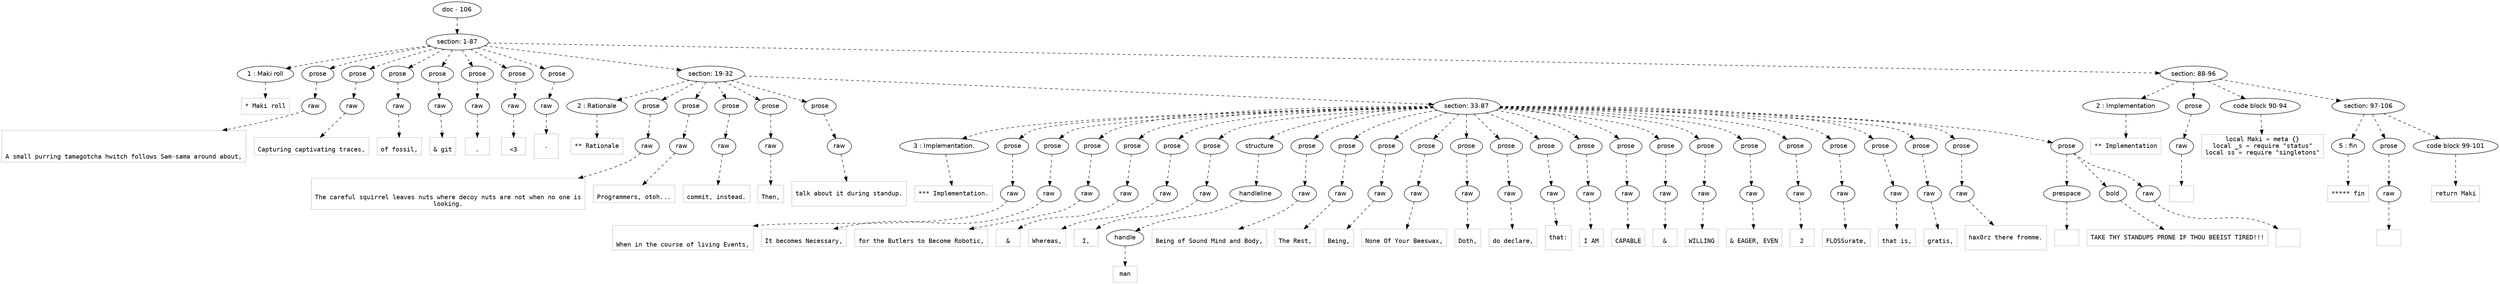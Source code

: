 digraph lpegNode {

node [fontname=Helvetica]
edge [style=dashed]

doc_0 [label="doc - 106"]


doc_0 -> { section_1}
{rank=same; section_1}

section_1 [label="section: 1-87"]


// END RANK doc_0

section_1 -> { header_2 prose_3 prose_4 prose_5 prose_6 prose_7 prose_8 prose_9 section_10 section_11}
{rank=same; header_2 prose_3 prose_4 prose_5 prose_6 prose_7 prose_8 prose_9 section_10 section_11}

header_2 [label="1 : Maki roll"]

prose_3 [label="prose"]

prose_4 [label="prose"]

prose_5 [label="prose"]

prose_6 [label="prose"]

prose_7 [label="prose"]

prose_8 [label="prose"]

prose_9 [label="prose"]

section_10 [label="section: 19-32"]

section_11 [label="section: 88-96"]


// END RANK section_1

header_2 -> leaf_12
leaf_12  [color=Gray,shape=rectangle,fontname=Inconsolata,label="* Maki roll"]
// END RANK header_2

prose_3 -> { raw_13}
{rank=same; raw_13}

raw_13 [label="raw"]


// END RANK prose_3

raw_13 -> leaf_14
leaf_14  [color=Gray,shape=rectangle,fontname=Inconsolata,label="


A small purring tamagotcha hwitch follows Sam-sama around about,
"]
// END RANK raw_13

prose_4 -> { raw_15}
{rank=same; raw_15}

raw_15 [label="raw"]


// END RANK prose_4

raw_15 -> leaf_16
leaf_16  [color=Gray,shape=rectangle,fontname=Inconsolata,label="
Capturing captivating traces,
"]
// END RANK raw_15

prose_5 -> { raw_17}
{rank=same; raw_17}

raw_17 [label="raw"]


// END RANK prose_5

raw_17 -> leaf_18
leaf_18  [color=Gray,shape=rectangle,fontname=Inconsolata,label="
of fossil,
"]
// END RANK raw_17

prose_6 -> { raw_19}
{rank=same; raw_19}

raw_19 [label="raw"]


// END RANK prose_6

raw_19 -> leaf_20
leaf_20  [color=Gray,shape=rectangle,fontname=Inconsolata,label="
& git
"]
// END RANK raw_19

prose_7 -> { raw_21}
{rank=same; raw_21}

raw_21 [label="raw"]


// END RANK prose_7

raw_21 -> leaf_22
leaf_22  [color=Gray,shape=rectangle,fontname=Inconsolata,label="
.
"]
// END RANK raw_21

prose_8 -> { raw_23}
{rank=same; raw_23}

raw_23 [label="raw"]


// END RANK prose_8

raw_23 -> leaf_24
leaf_24  [color=Gray,shape=rectangle,fontname=Inconsolata,label="
<3
"]
// END RANK raw_23

prose_9 -> { raw_25}
{rank=same; raw_25}

raw_25 [label="raw"]


// END RANK prose_9

raw_25 -> leaf_26
leaf_26  [color=Gray,shape=rectangle,fontname=Inconsolata,label="
.

"]
// END RANK raw_25

section_10 -> { header_27 prose_28 prose_29 prose_30 prose_31 prose_32 section_33}
{rank=same; header_27 prose_28 prose_29 prose_30 prose_31 prose_32 section_33}

header_27 [label="2 : Rationale"]

prose_28 [label="prose"]

prose_29 [label="prose"]

prose_30 [label="prose"]

prose_31 [label="prose"]

prose_32 [label="prose"]

section_33 [label="section: 33-87"]


// END RANK section_10

header_27 -> leaf_34
leaf_34  [color=Gray,shape=rectangle,fontname=Inconsolata,label="** Rationale"]
// END RANK header_27

prose_28 -> { raw_35}
{rank=same; raw_35}

raw_35 [label="raw"]


// END RANK prose_28

raw_35 -> leaf_36
leaf_36  [color=Gray,shape=rectangle,fontname=Inconsolata,label="

The careful squirrel leaves nuts where decoy nuts are not when no one is
looking.
"]
// END RANK raw_35

prose_29 -> { raw_37}
{rank=same; raw_37}

raw_37 [label="raw"]


// END RANK prose_29

raw_37 -> leaf_38
leaf_38  [color=Gray,shape=rectangle,fontname=Inconsolata,label="
Programmers, otoh...
"]
// END RANK raw_37

prose_30 -> { raw_39}
{rank=same; raw_39}

raw_39 [label="raw"]


// END RANK prose_30

raw_39 -> leaf_40
leaf_40  [color=Gray,shape=rectangle,fontname=Inconsolata,label="
commit, instead.
"]
// END RANK raw_39

prose_31 -> { raw_41}
{rank=same; raw_41}

raw_41 [label="raw"]


// END RANK prose_31

raw_41 -> leaf_42
leaf_42  [color=Gray,shape=rectangle,fontname=Inconsolata,label="
Then,
"]
// END RANK raw_41

prose_32 -> { raw_43}
{rank=same; raw_43}

raw_43 [label="raw"]


// END RANK prose_32

raw_43 -> leaf_44
leaf_44  [color=Gray,shape=rectangle,fontname=Inconsolata,label="
talk about it during standup.

"]
// END RANK raw_43

section_33 -> { header_45 prose_46 prose_47 prose_48 prose_49 prose_50 prose_51 structure_52 prose_53 prose_54 prose_55 prose_56 prose_57 prose_58 prose_59 prose_60 prose_61 prose_62 prose_63 prose_64 prose_65 prose_66 prose_67 prose_68 prose_69 prose_70}
{rank=same; header_45 prose_46 prose_47 prose_48 prose_49 prose_50 prose_51 structure_52 prose_53 prose_54 prose_55 prose_56 prose_57 prose_58 prose_59 prose_60 prose_61 prose_62 prose_63 prose_64 prose_65 prose_66 prose_67 prose_68 prose_69 prose_70}

header_45 [label="3 : Implementation."]

prose_46 [label="prose"]

prose_47 [label="prose"]

prose_48 [label="prose"]

prose_49 [label="prose"]

prose_50 [label="prose"]

prose_51 [label="prose"]

structure_52 [label="structure"]

prose_53 [label="prose"]

prose_54 [label="prose"]

prose_55 [label="prose"]

prose_56 [label="prose"]

prose_57 [label="prose"]

prose_58 [label="prose"]

prose_59 [label="prose"]

prose_60 [label="prose"]

prose_61 [label="prose"]

prose_62 [label="prose"]

prose_63 [label="prose"]

prose_64 [label="prose"]

prose_65 [label="prose"]

prose_66 [label="prose"]

prose_67 [label="prose"]

prose_68 [label="prose"]

prose_69 [label="prose"]

prose_70 [label="prose"]


// END RANK section_33

header_45 -> leaf_71
leaf_71  [color=Gray,shape=rectangle,fontname=Inconsolata,label="*** Implementation."]
// END RANK header_45

prose_46 -> { raw_72}
{rank=same; raw_72}

raw_72 [label="raw"]


// END RANK prose_46

raw_72 -> leaf_73
leaf_73  [color=Gray,shape=rectangle,fontname=Inconsolata,label="

When in the course of living Events,
"]
// END RANK raw_72

prose_47 -> { raw_74}
{rank=same; raw_74}

raw_74 [label="raw"]


// END RANK prose_47

raw_74 -> leaf_75
leaf_75  [color=Gray,shape=rectangle,fontname=Inconsolata,label="
It becomes Necessary,
"]
// END RANK raw_74

prose_48 -> { raw_76}
{rank=same; raw_76}

raw_76 [label="raw"]


// END RANK prose_48

raw_76 -> leaf_77
leaf_77  [color=Gray,shape=rectangle,fontname=Inconsolata,label="
for the Butlers to Become Robotic,
"]
// END RANK raw_76

prose_49 -> { raw_78}
{rank=same; raw_78}

raw_78 [label="raw"]


// END RANK prose_49

raw_78 -> leaf_79
leaf_79  [color=Gray,shape=rectangle,fontname=Inconsolata,label="
&
"]
// END RANK raw_78

prose_50 -> { raw_80}
{rank=same; raw_80}

raw_80 [label="raw"]


// END RANK prose_50

raw_80 -> leaf_81
leaf_81  [color=Gray,shape=rectangle,fontname=Inconsolata,label="
Whereas,
"]
// END RANK raw_80

prose_51 -> { raw_82}
{rank=same; raw_82}

raw_82 [label="raw"]


// END RANK prose_51

raw_82 -> leaf_83
leaf_83  [color=Gray,shape=rectangle,fontname=Inconsolata,label="
I,
"]
// END RANK raw_82

structure_52 -> { handleline_84}
{rank=same; handleline_84}

handleline_84 [label="handleline"]


// END RANK structure_52

handleline_84 -> { handle_85}
{rank=same; handle_85}

handle_85 [label="handle"]


// END RANK handleline_84

handle_85 -> leaf_86
leaf_86  [color=Gray,shape=rectangle,fontname=Inconsolata,label="man"]
// END RANK handle_85

prose_53 -> { raw_87}
{rank=same; raw_87}

raw_87 [label="raw"]


// END RANK prose_53

raw_87 -> leaf_88
leaf_88  [color=Gray,shape=rectangle,fontname=Inconsolata,label="
Being of Sound Mind and Body,
"]
// END RANK raw_87

prose_54 -> { raw_89}
{rank=same; raw_89}

raw_89 [label="raw"]


// END RANK prose_54

raw_89 -> leaf_90
leaf_90  [color=Gray,shape=rectangle,fontname=Inconsolata,label="
The Rest,
"]
// END RANK raw_89

prose_55 -> { raw_91}
{rank=same; raw_91}

raw_91 [label="raw"]


// END RANK prose_55

raw_91 -> leaf_92
leaf_92  [color=Gray,shape=rectangle,fontname=Inconsolata,label="
Being,
"]
// END RANK raw_91

prose_56 -> { raw_93}
{rank=same; raw_93}

raw_93 [label="raw"]


// END RANK prose_56

raw_93 -> leaf_94
leaf_94  [color=Gray,shape=rectangle,fontname=Inconsolata,label="
None Of Your Beeswax,
"]
// END RANK raw_93

prose_57 -> { raw_95}
{rank=same; raw_95}

raw_95 [label="raw"]


// END RANK prose_57

raw_95 -> leaf_96
leaf_96  [color=Gray,shape=rectangle,fontname=Inconsolata,label="
Doth,
"]
// END RANK raw_95

prose_58 -> { raw_97}
{rank=same; raw_97}

raw_97 [label="raw"]


// END RANK prose_58

raw_97 -> leaf_98
leaf_98  [color=Gray,shape=rectangle,fontname=Inconsolata,label="
do declare,
"]
// END RANK raw_97

prose_59 -> { raw_99}
{rank=same; raw_99}

raw_99 [label="raw"]


// END RANK prose_59

raw_99 -> leaf_100
leaf_100  [color=Gray,shape=rectangle,fontname=Inconsolata,label="
that:

"]
// END RANK raw_99

prose_60 -> { raw_101}
{rank=same; raw_101}

raw_101 [label="raw"]


// END RANK prose_60

raw_101 -> leaf_102
leaf_102  [color=Gray,shape=rectangle,fontname=Inconsolata,label="
I AM
"]
// END RANK raw_101

prose_61 -> { raw_103}
{rank=same; raw_103}

raw_103 [label="raw"]


// END RANK prose_61

raw_103 -> leaf_104
leaf_104  [color=Gray,shape=rectangle,fontname=Inconsolata,label="
CAPABLE
"]
// END RANK raw_103

prose_62 -> { raw_105}
{rank=same; raw_105}

raw_105 [label="raw"]


// END RANK prose_62

raw_105 -> leaf_106
leaf_106  [color=Gray,shape=rectangle,fontname=Inconsolata,label="
&
"]
// END RANK raw_105

prose_63 -> { raw_107}
{rank=same; raw_107}

raw_107 [label="raw"]


// END RANK prose_63

raw_107 -> leaf_108
leaf_108  [color=Gray,shape=rectangle,fontname=Inconsolata,label="
WILLING
"]
// END RANK raw_107

prose_64 -> { raw_109}
{rank=same; raw_109}

raw_109 [label="raw"]


// END RANK prose_64

raw_109 -> leaf_110
leaf_110  [color=Gray,shape=rectangle,fontname=Inconsolata,label="
& EAGER, EVEN
"]
// END RANK raw_109

prose_65 -> { raw_111}
{rank=same; raw_111}

raw_111 [label="raw"]


// END RANK prose_65

raw_111 -> leaf_112
leaf_112  [color=Gray,shape=rectangle,fontname=Inconsolata,label="
2
"]
// END RANK raw_111

prose_66 -> { raw_113}
{rank=same; raw_113}

raw_113 [label="raw"]


// END RANK prose_66

raw_113 -> leaf_114
leaf_114  [color=Gray,shape=rectangle,fontname=Inconsolata,label="
FLOSSurate,
"]
// END RANK raw_113

prose_67 -> { raw_115}
{rank=same; raw_115}

raw_115 [label="raw"]


// END RANK prose_67

raw_115 -> leaf_116
leaf_116  [color=Gray,shape=rectangle,fontname=Inconsolata,label="
that is,
"]
// END RANK raw_115

prose_68 -> { raw_117}
{rank=same; raw_117}

raw_117 [label="raw"]


// END RANK prose_68

raw_117 -> leaf_118
leaf_118  [color=Gray,shape=rectangle,fontname=Inconsolata,label="
gratis,
"]
// END RANK raw_117

prose_69 -> { raw_119}
{rank=same; raw_119}

raw_119 [label="raw"]


// END RANK prose_69

raw_119 -> leaf_120
leaf_120  [color=Gray,shape=rectangle,fontname=Inconsolata,label="
hax0rz there fromme.

"]
// END RANK raw_119

prose_70 -> { prespace_121 bold_122 raw_123}
{rank=same; prespace_121 bold_122 raw_123}

prespace_121 [label="prespace"]

bold_122 [label="bold"]

raw_123 [label="raw"]


// END RANK prose_70

prespace_121 -> leaf_124
leaf_124  [color=Gray,shape=rectangle,fontname=Inconsolata,label=""]
// END RANK prespace_121

bold_122 -> leaf_125
leaf_125  [color=Gray,shape=rectangle,fontname=Inconsolata,label="TAKE THY STANDUPS PRONE IF THOU BEEIST TIRED!!!"]
// END RANK bold_122

raw_123 -> leaf_126
leaf_126  [color=Gray,shape=rectangle,fontname=Inconsolata,label="

"]
// END RANK raw_123

section_11 -> { header_127 prose_128 codeblock_129 section_130}
{rank=same; header_127 prose_128 codeblock_129 section_130}

header_127 [label="2 : Implementation"]

prose_128 [label="prose"]

codeblock_129 [label="code block 90-94"]

section_130 [label="section: 97-106"]


// END RANK section_11

header_127 -> leaf_131
leaf_131  [color=Gray,shape=rectangle,fontname=Inconsolata,label="** Implementation"]
// END RANK header_127

prose_128 -> { raw_132}
{rank=same; raw_132}

raw_132 [label="raw"]


// END RANK prose_128

raw_132 -> leaf_133
leaf_133  [color=Gray,shape=rectangle,fontname=Inconsolata,label="
"]
// END RANK raw_132

codeblock_129 -> leaf_134
leaf_134  [color=Gray,shape=rectangle,fontname=Inconsolata,label="local Maki = meta {}
local _s = require \"status\"
local ss = require \"singletons\""]
// END RANK codeblock_129

section_130 -> { header_135 prose_136 codeblock_137}
{rank=same; header_135 prose_136 codeblock_137}

header_135 [label="5 : fin"]

prose_136 [label="prose"]

codeblock_137 [label="code block 99-101"]


// END RANK section_130

header_135 -> leaf_138
leaf_138  [color=Gray,shape=rectangle,fontname=Inconsolata,label="***** fin"]
// END RANK header_135

prose_136 -> { raw_139}
{rank=same; raw_139}

raw_139 [label="raw"]


// END RANK prose_136

raw_139 -> leaf_140
leaf_140  [color=Gray,shape=rectangle,fontname=Inconsolata,label="
"]
// END RANK raw_139

codeblock_137 -> leaf_141
leaf_141  [color=Gray,shape=rectangle,fontname=Inconsolata,label="return Maki"]
// END RANK codeblock_137


}
